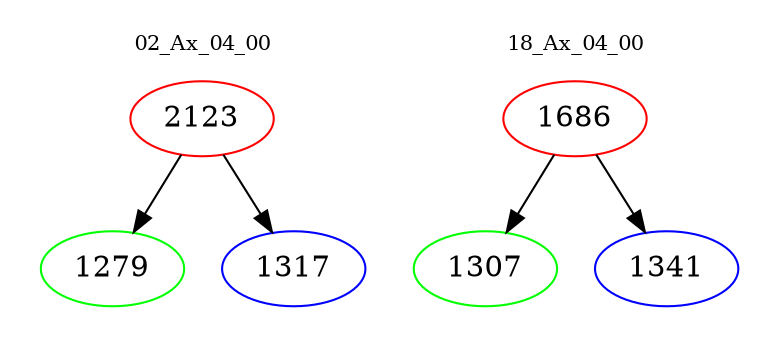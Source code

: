 digraph{
subgraph cluster_0 {
color = white
label = "02_Ax_04_00";
fontsize=10;
T0_2123 [label="2123", color="red"]
T0_2123 -> T0_1279 [color="black"]
T0_1279 [label="1279", color="green"]
T0_2123 -> T0_1317 [color="black"]
T0_1317 [label="1317", color="blue"]
}
subgraph cluster_1 {
color = white
label = "18_Ax_04_00";
fontsize=10;
T1_1686 [label="1686", color="red"]
T1_1686 -> T1_1307 [color="black"]
T1_1307 [label="1307", color="green"]
T1_1686 -> T1_1341 [color="black"]
T1_1341 [label="1341", color="blue"]
}
}

